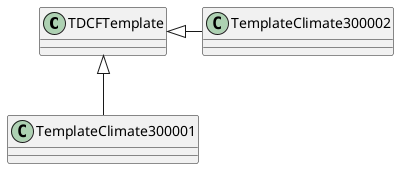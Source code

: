 {
  "sha1": "318h6nfxxzwntj2ir4126aczfq9s27",
  "insertion": {
    "when": "2024-05-30T20:48:20.154Z",
    "user": "plantuml@gmail.com"
  }
}
@startuml
TDCFTemplate <|-- TemplateClimate300001
TDCFTemplate <|- TemplateClimate300002

@enduml
